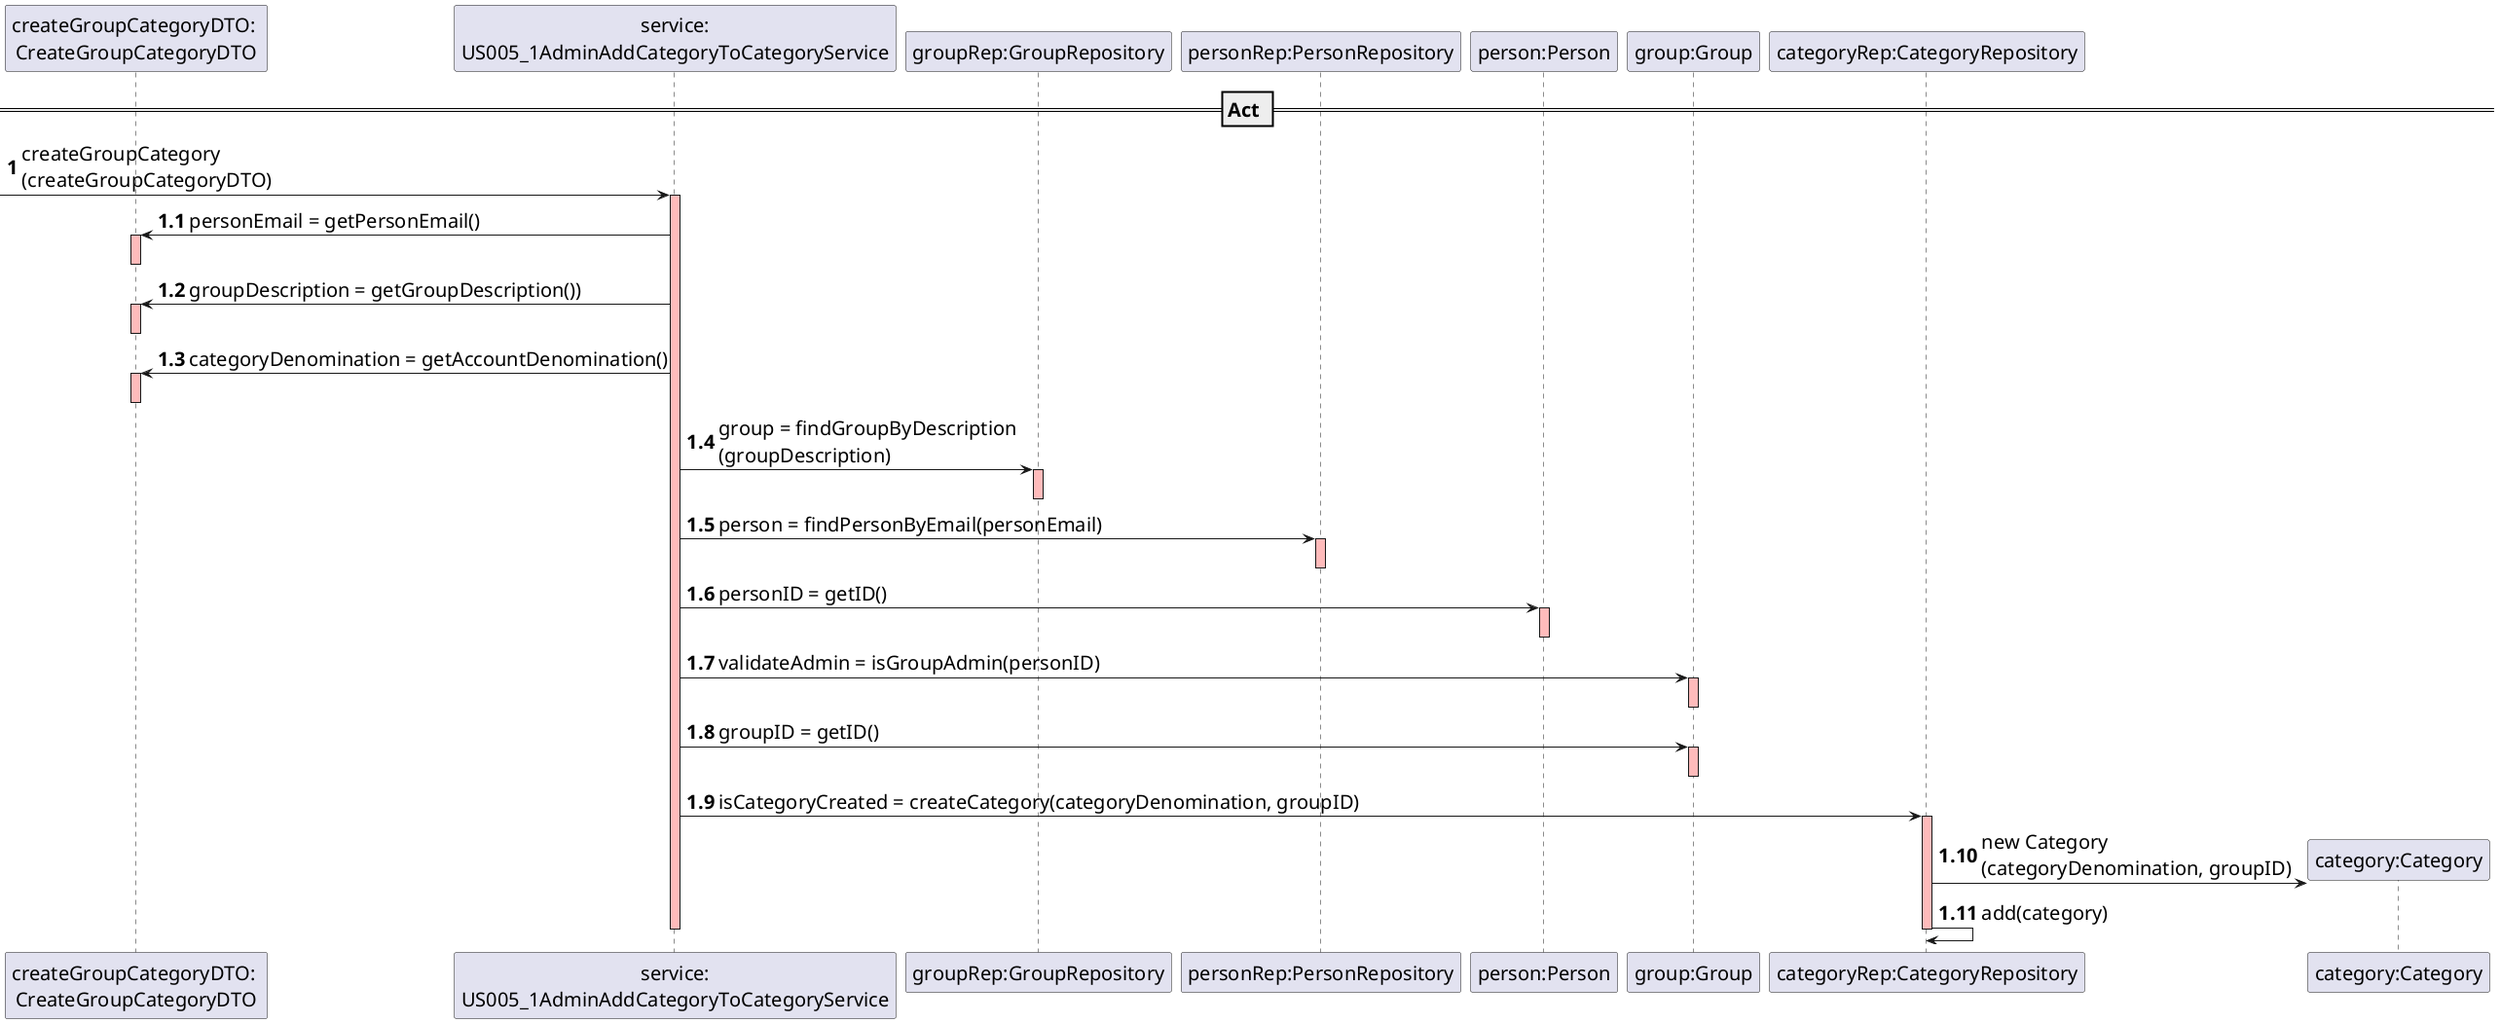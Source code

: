 @startuml
skinparam DefaultFontSize 20

participant "createGroupCategoryDTO: \nCreateGroupCategoryDTO"
participant "service:\nUS005_1AdminAddCategoryToCategoryService"


== Act ==
autonumber
[-> "service:\nUS005_1AdminAddCategoryToCategoryService" : createGroupCategory\n(createGroupCategoryDTO)
activate "service:\nUS005_1AdminAddCategoryToCategoryService" #FFBBBB
autonumber 1.1
"service:\nUS005_1AdminAddCategoryToCategoryService" -> "createGroupCategoryDTO: \nCreateGroupCategoryDTO" : personEmail = getPersonEmail()
activate "createGroupCategoryDTO: \nCreateGroupCategoryDTO"  #FFBBBB
deactivate "createGroupCategoryDTO: \nCreateGroupCategoryDTO"  #FFBBBB

"service:\nUS005_1AdminAddCategoryToCategoryService" -> "createGroupCategoryDTO: \nCreateGroupCategoryDTO" : groupDescription = getGroupDescription())
activate "createGroupCategoryDTO: \nCreateGroupCategoryDTO"  #FFBBBB
deactivate "createGroupCategoryDTO: \nCreateGroupCategoryDTO"  #FFBBBB

"service:\nUS005_1AdminAddCategoryToCategoryService" -> "createGroupCategoryDTO: \nCreateGroupCategoryDTO" : categoryDenomination = getAccountDenomination()
activate "createGroupCategoryDTO: \nCreateGroupCategoryDTO"  #FFBBBB
deactivate "createGroupCategoryDTO: \nCreateGroupCategoryDTO"  #FFBBBB


"service:\nUS005_1AdminAddCategoryToCategoryService"->"groupRep:GroupRepository":group = findGroupByDescription\n(groupDescription)
activate "groupRep:GroupRepository" #FFBBBB
deactivate "groupRep:GroupRepository"

"service:\nUS005_1AdminAddCategoryToCategoryService"->"personRep:PersonRepository": person = findPersonByEmail(personEmail)
activate "personRep:PersonRepository" #FFBBBB
deactivate "personRep:PersonRepository"

"service:\nUS005_1AdminAddCategoryToCategoryService"->"person:Person": personID = getID()
activate "person:Person" #FFBBBB
deactivate "person:Person"

"service:\nUS005_1AdminAddCategoryToCategoryService"->"group:Group": validateAdmin = isGroupAdmin(personID)
activate "group:Group" #FFBBBB
deactivate "group:Group"

"service:\nUS005_1AdminAddCategoryToCategoryService"->"group:Group": groupID = getID()
activate "group:Group" #FFBBBB
deactivate "group:Group"

"service:\nUS005_1AdminAddCategoryToCategoryService"->"categoryRep:CategoryRepository":isCategoryCreated = createCategory(categoryDenomination, groupID)
activate "categoryRep:CategoryRepository" #FFBBBB

create "category:Category"
"categoryRep:CategoryRepository"->"category:Category":new Category\n(categoryDenomination, groupID)
"categoryRep:CategoryRepository"->"categoryRep:CategoryRepository": add(category)

deactivate "categoryRep:CategoryRepository"
deactivate "service:\nUS005_1AdminAddCategoryToCategoryService"


@enduml